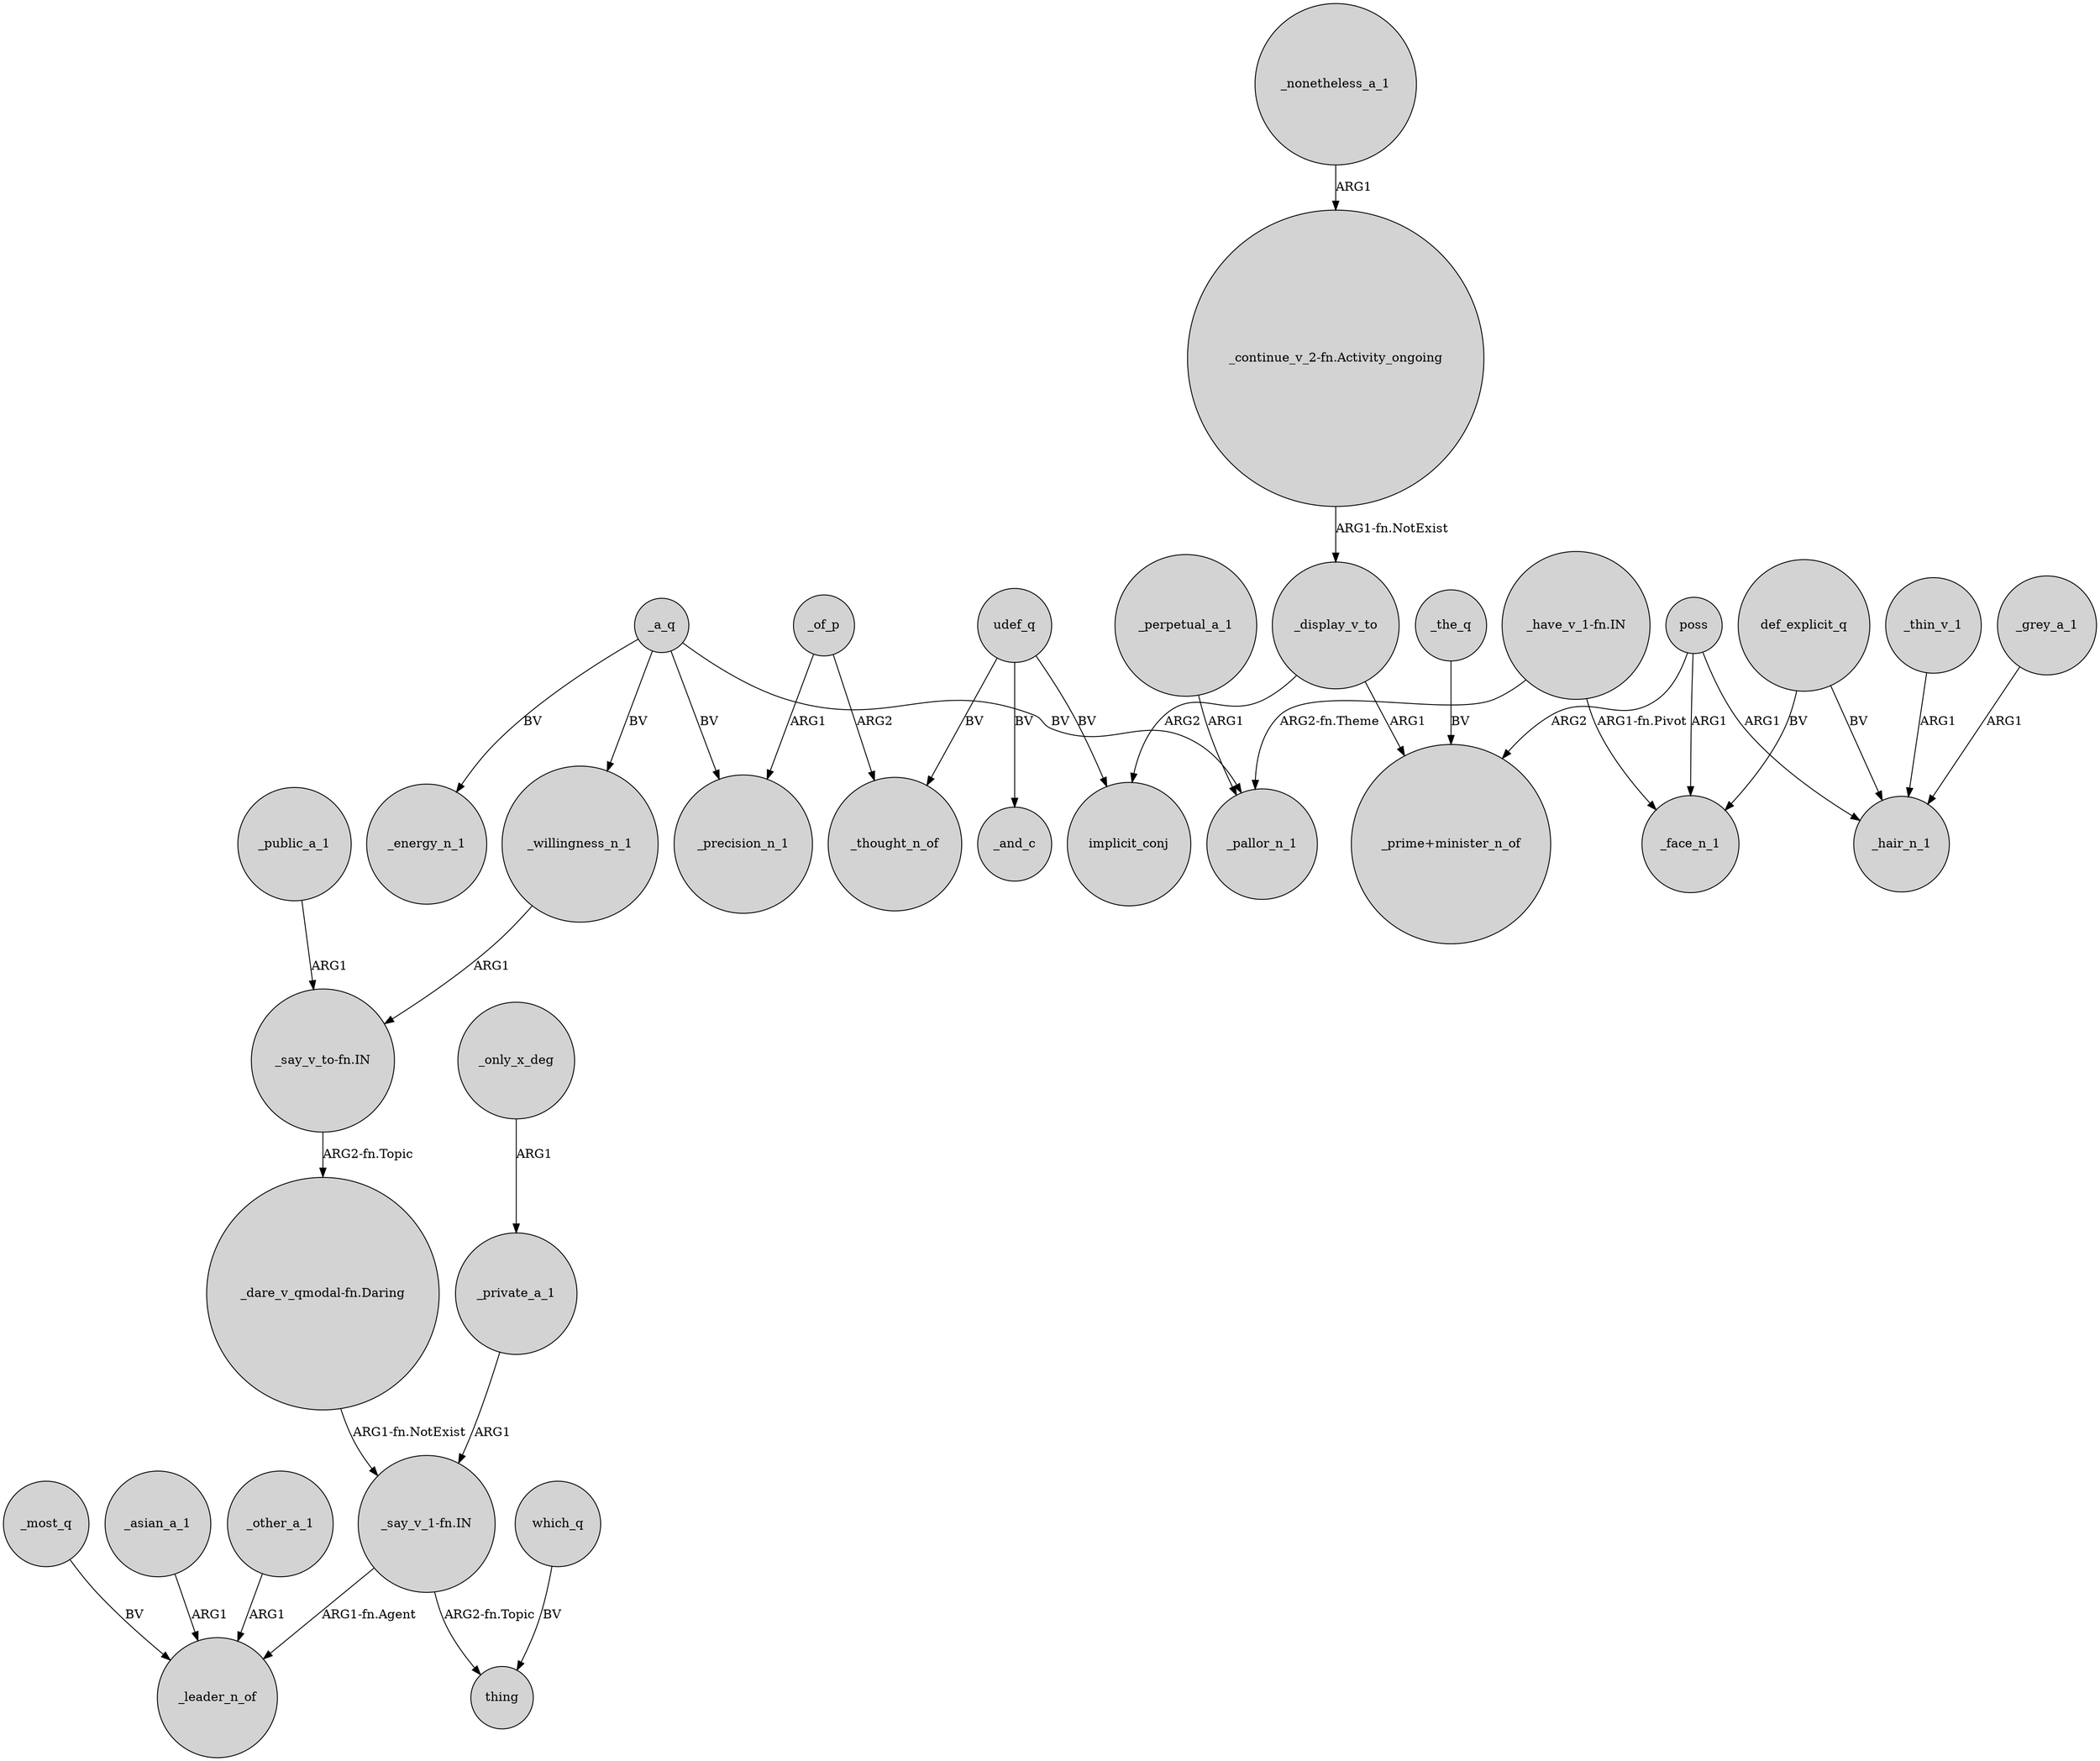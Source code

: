 digraph {
	node [shape=circle style=filled]
	_public_a_1 -> "_say_v_to-fn.IN" [label=ARG1]
	_other_a_1 -> _leader_n_of [label=ARG1]
	_asian_a_1 -> _leader_n_of [label=ARG1]
	_of_p -> _thought_n_of [label=ARG2]
	_of_p -> _precision_n_1 [label=ARG1]
	udef_q -> _thought_n_of [label=BV]
	_a_q -> _energy_n_1 [label=BV]
	"_say_v_1-fn.IN" -> thing [label="ARG2-fn.Topic"]
	def_explicit_q -> _face_n_1 [label=BV]
	_the_q -> "_prime+minister_n_of" [label=BV]
	_a_q -> _pallor_n_1 [label=BV]
	poss -> "_prime+minister_n_of" [label=ARG2]
	"_say_v_to-fn.IN" -> "_dare_v_qmodal-fn.Daring" [label="ARG2-fn.Topic"]
	_grey_a_1 -> _hair_n_1 [label=ARG1]
	poss -> _face_n_1 [label=ARG1]
	"_continue_v_2-fn.Activity_ongoing" -> _display_v_to [label="ARG1-fn.NotExist"]
	_willingness_n_1 -> "_say_v_to-fn.IN" [label=ARG1]
	udef_q -> implicit_conj [label=BV]
	"_have_v_1-fn.IN" -> _pallor_n_1 [label="ARG2-fn.Theme"]
	def_explicit_q -> _hair_n_1 [label=BV]
	_a_q -> _willingness_n_1 [label=BV]
	_private_a_1 -> "_say_v_1-fn.IN" [label=ARG1]
	_perpetual_a_1 -> _pallor_n_1 [label=ARG1]
	_display_v_to -> implicit_conj [label=ARG2]
	"_dare_v_qmodal-fn.Daring" -> "_say_v_1-fn.IN" [label="ARG1-fn.NotExist"]
	_thin_v_1 -> _hair_n_1 [label=ARG1]
	_only_x_deg -> _private_a_1 [label=ARG1]
	"_say_v_1-fn.IN" -> _leader_n_of [label="ARG1-fn.Agent"]
	which_q -> thing [label=BV]
	poss -> _hair_n_1 [label=ARG1]
	_display_v_to -> "_prime+minister_n_of" [label=ARG1]
	udef_q -> _and_c [label=BV]
	"_have_v_1-fn.IN" -> _face_n_1 [label="ARG1-fn.Pivot"]
	_a_q -> _precision_n_1 [label=BV]
	_most_q -> _leader_n_of [label=BV]
	_nonetheless_a_1 -> "_continue_v_2-fn.Activity_ongoing" [label=ARG1]
}

